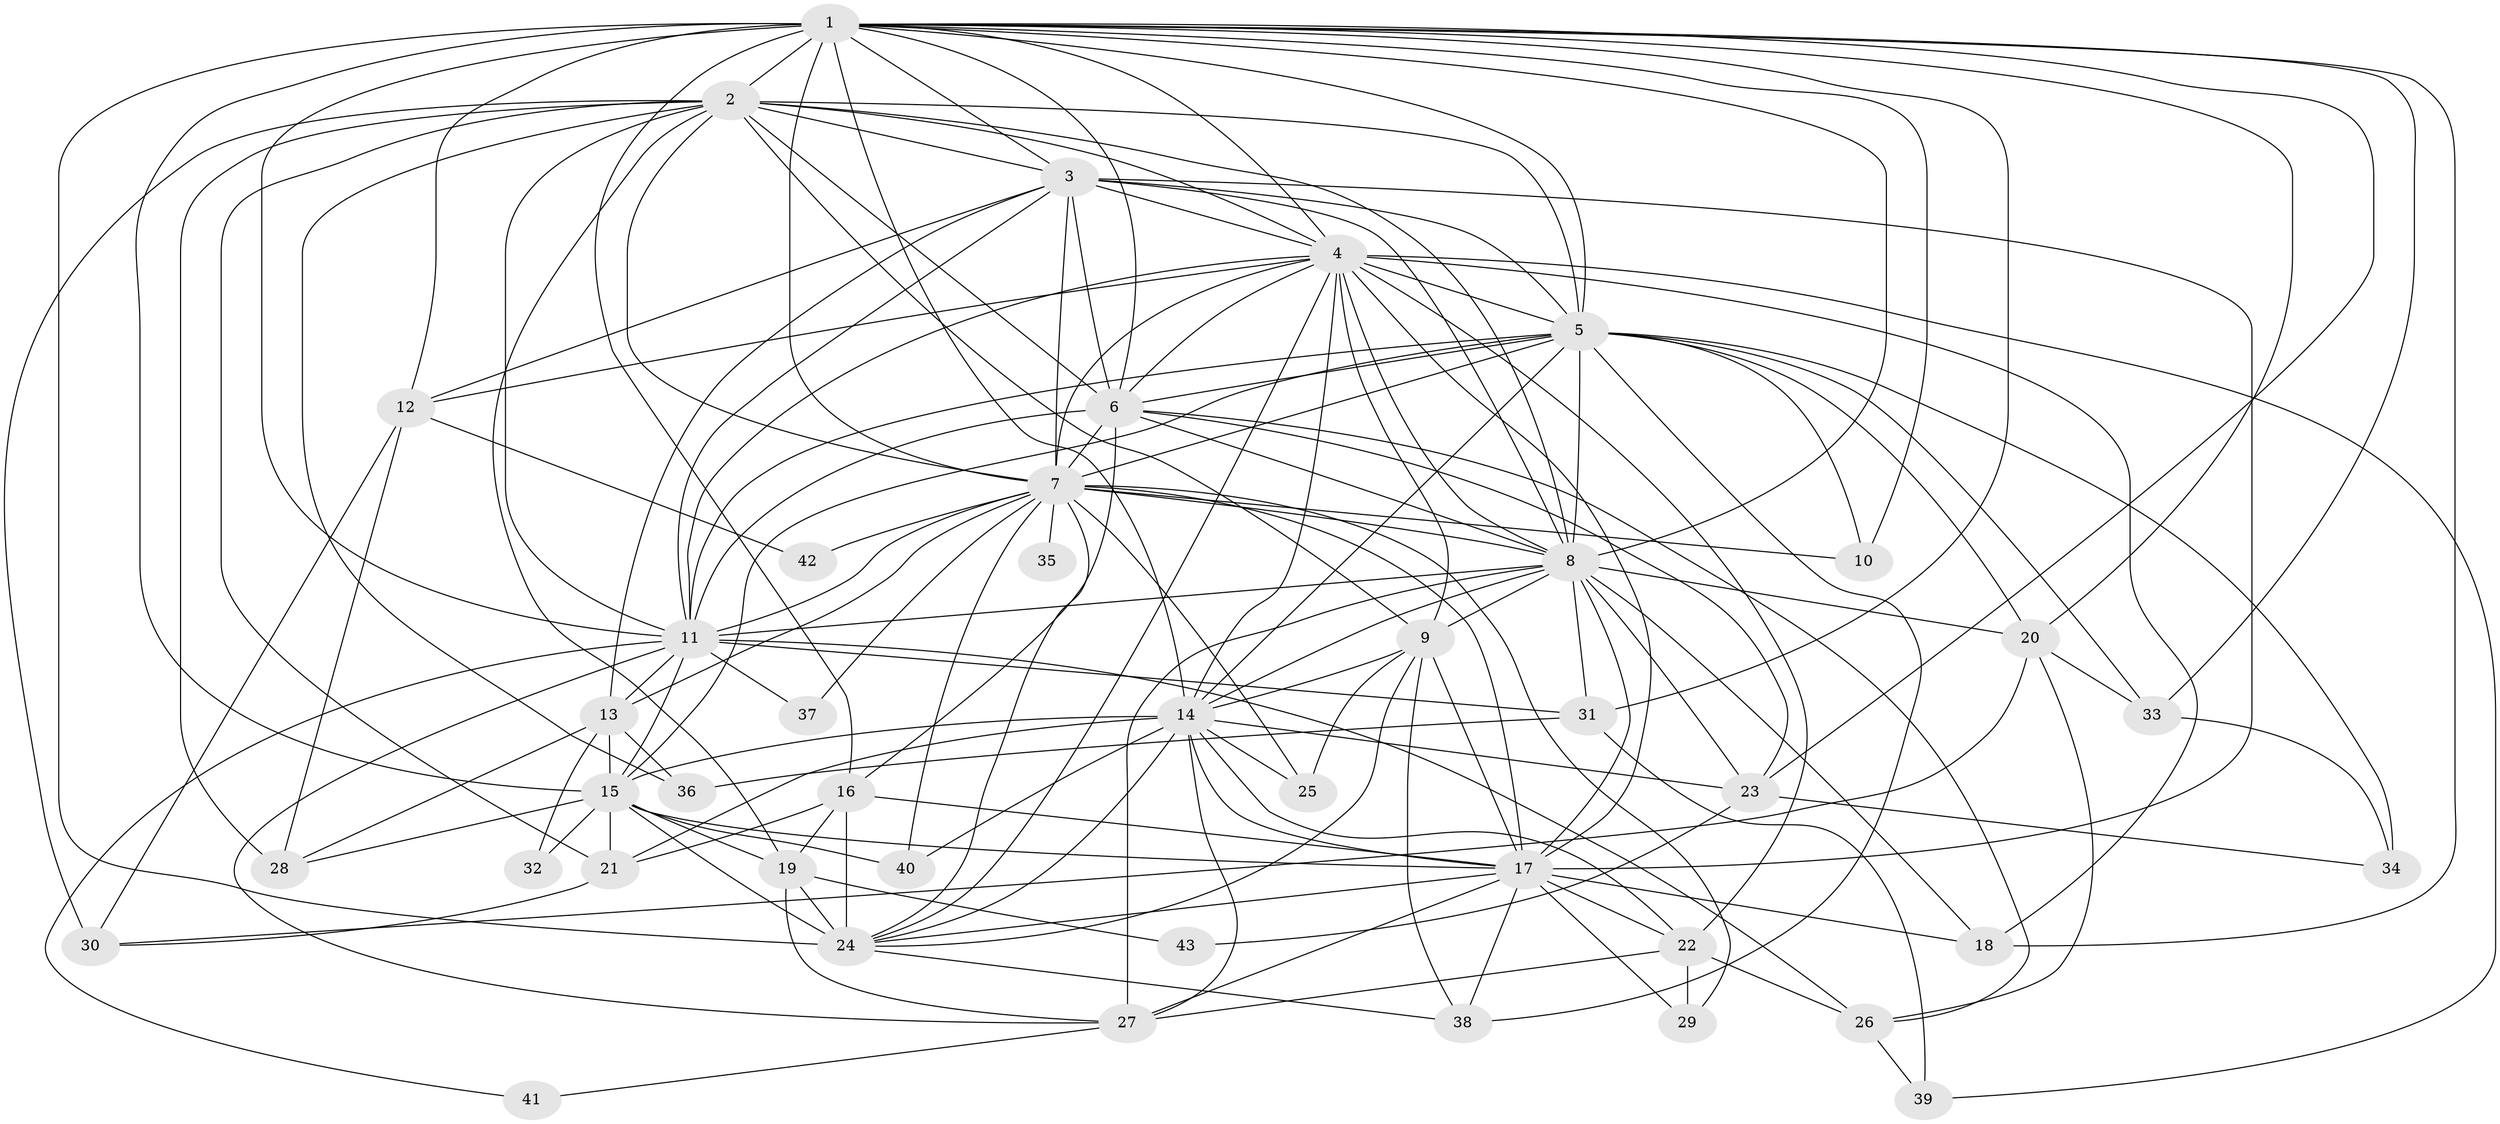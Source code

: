 // original degree distribution, {37: 0.007042253521126761, 20: 0.007042253521126761, 24: 0.014084507042253521, 13: 0.014084507042253521, 28: 0.007042253521126761, 25: 0.007042253521126761, 27: 0.007042253521126761, 15: 0.007042253521126761, 30: 0.007042253521126761, 7: 0.028169014084507043, 3: 0.23943661971830985, 4: 0.06338028169014084, 6: 0.028169014084507043, 2: 0.5352112676056338, 5: 0.028169014084507043}
// Generated by graph-tools (version 1.1) at 2025/49/03/04/25 22:49:25]
// undirected, 43 vertices, 155 edges
graph export_dot {
  node [color=gray90,style=filled];
  1;
  2;
  3;
  4;
  5;
  6;
  7;
  8;
  9;
  10;
  11;
  12;
  13;
  14;
  15;
  16;
  17;
  18;
  19;
  20;
  21;
  22;
  23;
  24;
  25;
  26;
  27;
  28;
  29;
  30;
  31;
  32;
  33;
  34;
  35;
  36;
  37;
  38;
  39;
  40;
  41;
  42;
  43;
  1 -- 2 [weight=2.0];
  1 -- 3 [weight=1.0];
  1 -- 4 [weight=2.0];
  1 -- 5 [weight=2.0];
  1 -- 6 [weight=2.0];
  1 -- 7 [weight=1.0];
  1 -- 8 [weight=1.0];
  1 -- 10 [weight=1.0];
  1 -- 11 [weight=1.0];
  1 -- 12 [weight=1.0];
  1 -- 14 [weight=2.0];
  1 -- 15 [weight=1.0];
  1 -- 16 [weight=1.0];
  1 -- 18 [weight=1.0];
  1 -- 20 [weight=2.0];
  1 -- 23 [weight=1.0];
  1 -- 24 [weight=11.0];
  1 -- 31 [weight=2.0];
  1 -- 33 [weight=1.0];
  2 -- 3 [weight=2.0];
  2 -- 4 [weight=2.0];
  2 -- 5 [weight=4.0];
  2 -- 6 [weight=2.0];
  2 -- 7 [weight=2.0];
  2 -- 8 [weight=2.0];
  2 -- 9 [weight=1.0];
  2 -- 11 [weight=3.0];
  2 -- 19 [weight=1.0];
  2 -- 21 [weight=3.0];
  2 -- 28 [weight=3.0];
  2 -- 30 [weight=1.0];
  2 -- 36 [weight=1.0];
  3 -- 4 [weight=2.0];
  3 -- 5 [weight=3.0];
  3 -- 6 [weight=1.0];
  3 -- 7 [weight=1.0];
  3 -- 8 [weight=2.0];
  3 -- 11 [weight=1.0];
  3 -- 12 [weight=1.0];
  3 -- 13 [weight=1.0];
  3 -- 17 [weight=9.0];
  4 -- 5 [weight=2.0];
  4 -- 6 [weight=2.0];
  4 -- 7 [weight=1.0];
  4 -- 8 [weight=1.0];
  4 -- 9 [weight=1.0];
  4 -- 11 [weight=1.0];
  4 -- 12 [weight=1.0];
  4 -- 14 [weight=1.0];
  4 -- 17 [weight=1.0];
  4 -- 18 [weight=1.0];
  4 -- 22 [weight=5.0];
  4 -- 24 [weight=2.0];
  4 -- 39 [weight=1.0];
  5 -- 6 [weight=3.0];
  5 -- 7 [weight=2.0];
  5 -- 8 [weight=2.0];
  5 -- 10 [weight=1.0];
  5 -- 11 [weight=1.0];
  5 -- 14 [weight=11.0];
  5 -- 15 [weight=1.0];
  5 -- 20 [weight=1.0];
  5 -- 33 [weight=1.0];
  5 -- 34 [weight=1.0];
  5 -- 38 [weight=1.0];
  6 -- 7 [weight=1.0];
  6 -- 8 [weight=1.0];
  6 -- 11 [weight=11.0];
  6 -- 16 [weight=1.0];
  6 -- 23 [weight=1.0];
  6 -- 26 [weight=2.0];
  7 -- 8 [weight=2.0];
  7 -- 10 [weight=1.0];
  7 -- 11 [weight=1.0];
  7 -- 13 [weight=2.0];
  7 -- 17 [weight=1.0];
  7 -- 24 [weight=1.0];
  7 -- 25 [weight=1.0];
  7 -- 29 [weight=1.0];
  7 -- 35 [weight=1.0];
  7 -- 37 [weight=1.0];
  7 -- 40 [weight=1.0];
  7 -- 42 [weight=1.0];
  8 -- 9 [weight=1.0];
  8 -- 11 [weight=1.0];
  8 -- 14 [weight=2.0];
  8 -- 17 [weight=2.0];
  8 -- 18 [weight=1.0];
  8 -- 20 [weight=1.0];
  8 -- 23 [weight=1.0];
  8 -- 27 [weight=8.0];
  8 -- 31 [weight=1.0];
  9 -- 14 [weight=1.0];
  9 -- 17 [weight=1.0];
  9 -- 24 [weight=1.0];
  9 -- 25 [weight=1.0];
  9 -- 38 [weight=1.0];
  11 -- 13 [weight=1.0];
  11 -- 15 [weight=2.0];
  11 -- 26 [weight=1.0];
  11 -- 27 [weight=1.0];
  11 -- 31 [weight=1.0];
  11 -- 37 [weight=1.0];
  11 -- 41 [weight=1.0];
  12 -- 28 [weight=1.0];
  12 -- 30 [weight=1.0];
  12 -- 42 [weight=1.0];
  13 -- 15 [weight=1.0];
  13 -- 28 [weight=1.0];
  13 -- 32 [weight=1.0];
  13 -- 36 [weight=1.0];
  14 -- 15 [weight=1.0];
  14 -- 17 [weight=2.0];
  14 -- 21 [weight=1.0];
  14 -- 22 [weight=2.0];
  14 -- 23 [weight=1.0];
  14 -- 24 [weight=1.0];
  14 -- 25 [weight=1.0];
  14 -- 27 [weight=2.0];
  14 -- 40 [weight=1.0];
  15 -- 17 [weight=1.0];
  15 -- 19 [weight=1.0];
  15 -- 21 [weight=2.0];
  15 -- 24 [weight=1.0];
  15 -- 28 [weight=1.0];
  15 -- 32 [weight=1.0];
  15 -- 40 [weight=1.0];
  16 -- 17 [weight=1.0];
  16 -- 19 [weight=2.0];
  16 -- 21 [weight=1.0];
  16 -- 24 [weight=1.0];
  17 -- 18 [weight=1.0];
  17 -- 22 [weight=1.0];
  17 -- 24 [weight=3.0];
  17 -- 27 [weight=1.0];
  17 -- 29 [weight=1.0];
  17 -- 38 [weight=1.0];
  19 -- 24 [weight=1.0];
  19 -- 27 [weight=2.0];
  19 -- 43 [weight=1.0];
  20 -- 26 [weight=1.0];
  20 -- 30 [weight=1.0];
  20 -- 33 [weight=1.0];
  21 -- 30 [weight=1.0];
  22 -- 26 [weight=1.0];
  22 -- 27 [weight=1.0];
  22 -- 29 [weight=3.0];
  23 -- 34 [weight=1.0];
  23 -- 43 [weight=1.0];
  24 -- 38 [weight=1.0];
  26 -- 39 [weight=1.0];
  27 -- 41 [weight=1.0];
  31 -- 36 [weight=1.0];
  31 -- 39 [weight=1.0];
  33 -- 34 [weight=1.0];
}
